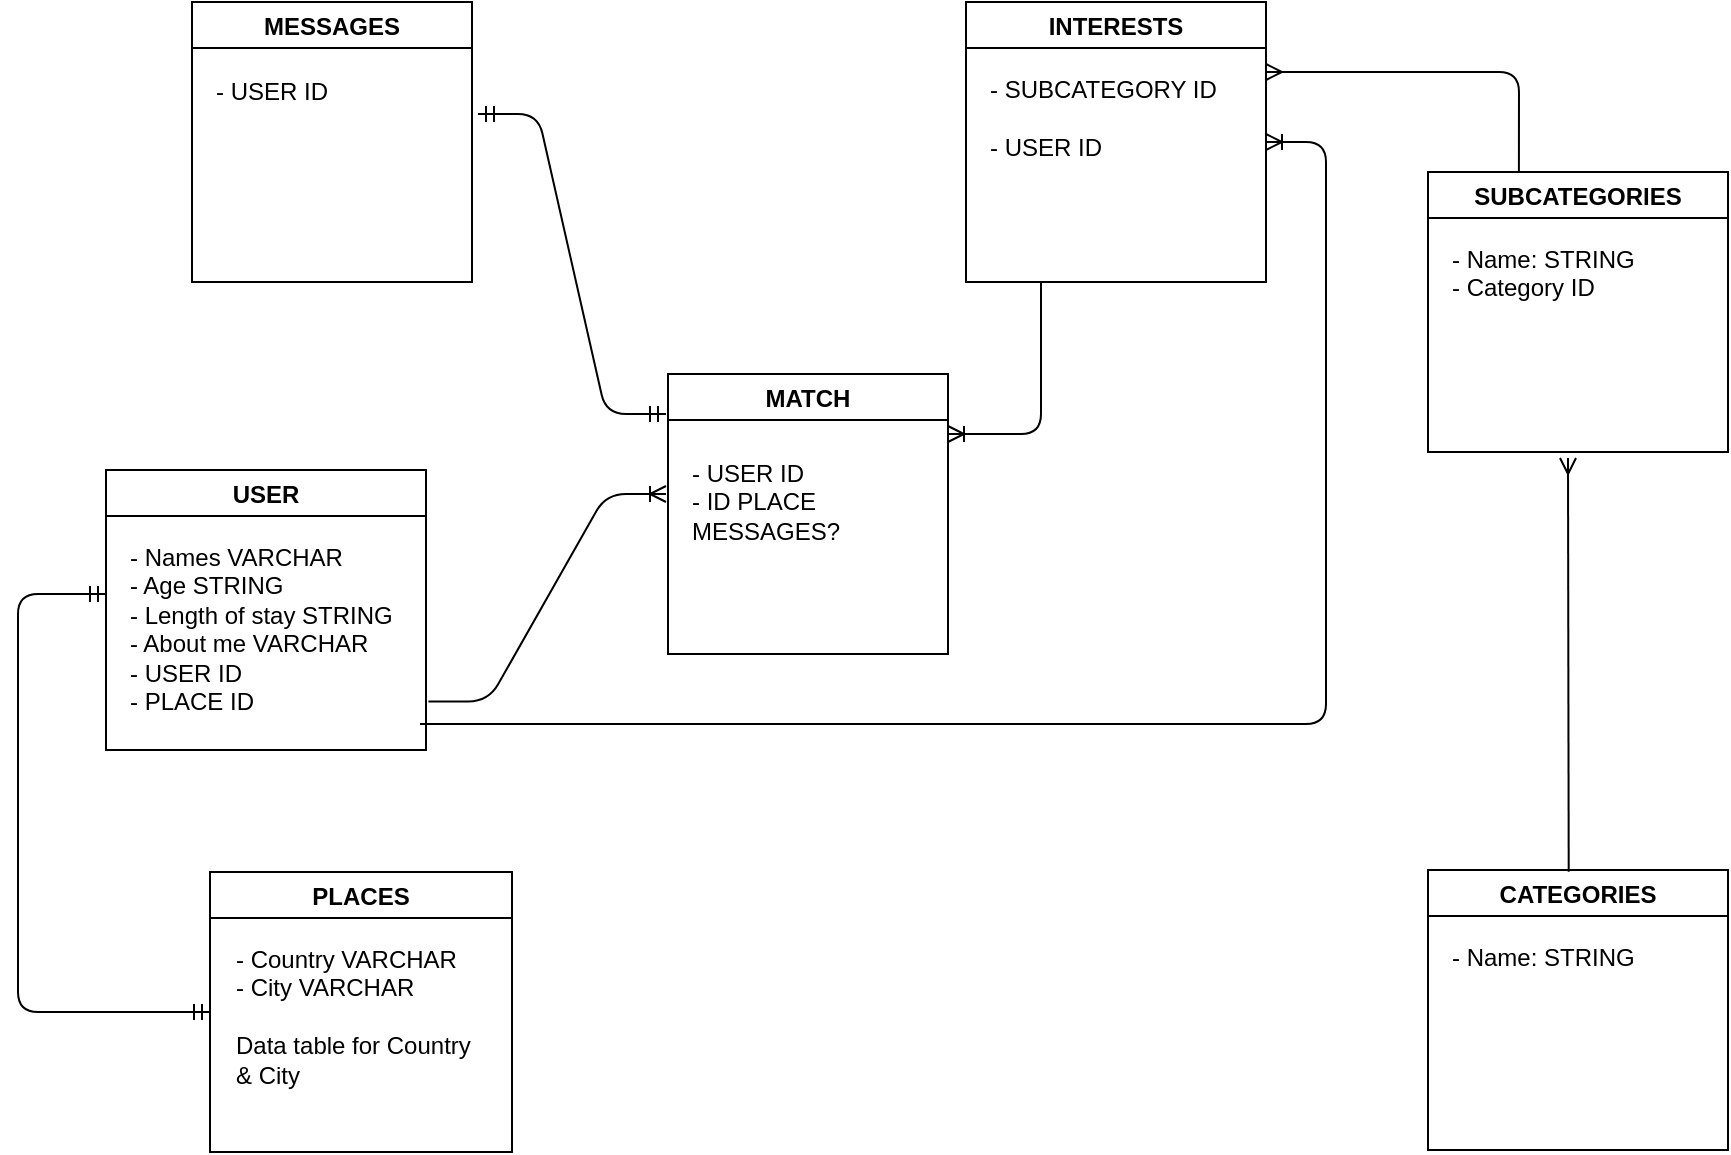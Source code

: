 <mxfile version="10.6.0" type="github"><diagram id="NIRdtrlHjTVu_eTiRJoF" name="Page-1"><mxGraphModel dx="892" dy="587" grid="1" gridSize="10" guides="1" tooltips="1" connect="1" arrows="1" fold="1" page="1" pageScale="1" pageWidth="1100" pageHeight="850" math="0" shadow="0"><root><mxCell id="0"/><mxCell id="1" parent="0"/><mxCell id="9aJEOdmIJNt27stZ6tLL-5" value="USER" style="swimlane;startSize=23;" parent="1" vertex="1"><mxGeometry x="154" y="276" width="160" height="140" as="geometry"/></mxCell><mxCell id="ho2pKkYcycUXkszman3L-1" value="- Names VARCHAR&lt;br&gt;- Age STRING&lt;br&gt;- Length of stay STRING&lt;br&gt;- About me VARCHAR&lt;br&gt;- USER ID&lt;br&gt;- PLACE ID&lt;br&gt;" style="text;html=1;resizable=0;points=[];autosize=1;align=left;verticalAlign=top;spacingTop=-4;" parent="9aJEOdmIJNt27stZ6tLL-5" vertex="1"><mxGeometry x="10" y="34" width="150" height="90" as="geometry"/></mxCell><mxCell id="9aJEOdmIJNt27stZ6tLL-6" value="PLACES" style="swimlane;" parent="1" vertex="1"><mxGeometry x="206" y="477" width="151" height="140" as="geometry"/></mxCell><mxCell id="ho2pKkYcycUXkszman3L-2" value="- Country VARCHAR&lt;br&gt;- City VARCHAR&lt;br&gt;&lt;br&gt;Data table for Country&amp;nbsp;&lt;br&gt;&amp;amp; City&lt;br&gt;" style="text;html=1;resizable=0;points=[];autosize=1;align=left;verticalAlign=top;spacingTop=-4;" parent="9aJEOdmIJNt27stZ6tLL-6" vertex="1"><mxGeometry x="11" y="34" width="140" height="70" as="geometry"/></mxCell><mxCell id="9aJEOdmIJNt27stZ6tLL-7" value="INTERESTS" style="swimlane;" parent="1" vertex="1"><mxGeometry x="584" y="42" width="150" height="140" as="geometry"/></mxCell><mxCell id="ho2pKkYcycUXkszman3L-3" value="- SUBCATEGORY ID&lt;br&gt;&lt;br&gt;- USER ID&lt;br&gt;" style="text;html=1;resizable=0;points=[];autosize=1;align=left;verticalAlign=top;spacingTop=-4;" parent="9aJEOdmIJNt27stZ6tLL-7" vertex="1"><mxGeometry x="10" y="34" width="130" height="40" as="geometry"/></mxCell><mxCell id="9aJEOdmIJNt27stZ6tLL-8" value="MATCH" style="swimlane;" parent="1" vertex="1"><mxGeometry x="435" y="228" width="140" height="140" as="geometry"/></mxCell><mxCell id="ho2pKkYcycUXkszman3L-7" value="- USER ID&lt;br&gt;- ID PLACE&lt;br&gt;MESSAGES?&lt;br&gt;" style="text;html=1;resizable=0;points=[];autosize=1;align=left;verticalAlign=top;spacingTop=-4;" parent="9aJEOdmIJNt27stZ6tLL-8" vertex="1"><mxGeometry x="10" y="40" width="90" height="40" as="geometry"/></mxCell><mxCell id="ho2pKkYcycUXkszman3L-8" value="" style="edgeStyle=entityRelationEdgeStyle;fontSize=12;html=1;endArrow=ERoneToMany;exitX=1.008;exitY=0.908;exitDx=0;exitDy=0;exitPerimeter=0;" parent="1" source="ho2pKkYcycUXkszman3L-1" edge="1"><mxGeometry width="100" height="100" relative="1" as="geometry"><mxPoint x="294" y="448" as="sourcePoint"/><mxPoint x="434" y="288" as="targetPoint"/></mxGeometry></mxCell><mxCell id="ho2pKkYcycUXkszman3L-10" value="" style="fontSize=12;html=1;endArrow=ERoneToMany;edgeStyle=elbowEdgeStyle;elbow=vertical;exitX=0.25;exitY=1;exitDx=0;exitDy=0;" parent="1" source="9aJEOdmIJNt27stZ6tLL-7" edge="1"><mxGeometry width="100" height="100" relative="1" as="geometry"><mxPoint x="735" y="178" as="sourcePoint"/><mxPoint x="575" y="258" as="targetPoint"/><Array as="points"><mxPoint x="624" y="258"/></Array></mxGeometry></mxCell><mxCell id="ho2pKkYcycUXkszman3L-11" value="" style="edgeStyle=elbowEdgeStyle;fontSize=12;html=1;endArrow=ERoneToMany;targetPerimeterSpacing=1;entryX=1;entryY=0.5;entryDx=0;entryDy=0;" parent="1" target="9aJEOdmIJNt27stZ6tLL-7" edge="1"><mxGeometry width="100" height="100" relative="1" as="geometry"><mxPoint x="311" y="403" as="sourcePoint"/><mxPoint x="714" y="53" as="targetPoint"/><Array as="points"><mxPoint x="764" y="218"/></Array></mxGeometry></mxCell><mxCell id="ho2pKkYcycUXkszman3L-12" value="" style="edgeStyle=elbowEdgeStyle;fontSize=12;html=1;endArrow=ERmandOne;startArrow=ERmandOne;entryX=0;entryY=0.5;entryDx=0;entryDy=0;" parent="1" target="9aJEOdmIJNt27stZ6tLL-6" edge="1"><mxGeometry width="100" height="100" relative="1" as="geometry"><mxPoint x="154" y="338" as="sourcePoint"/><mxPoint x="154" y="188" as="targetPoint"/><Array as="points"><mxPoint x="110" y="440"/></Array></mxGeometry></mxCell><mxCell id="ho2pKkYcycUXkszman3L-16" value="MESSAGES" style="swimlane;startSize=23;" parent="1" vertex="1"><mxGeometry x="197" y="42" width="140" height="140" as="geometry"/></mxCell><mxCell id="6pSADv2t3jy_ItsMGe2j-1" value="- USER ID&lt;br&gt;&lt;br&gt;" style="text;html=1;resizable=0;points=[];autosize=1;align=left;verticalAlign=top;spacingTop=-4;" parent="ho2pKkYcycUXkszman3L-16" vertex="1"><mxGeometry x="10" y="35" width="70" height="30" as="geometry"/></mxCell><mxCell id="6pSADv2t3jy_ItsMGe2j-3" value="" style="edgeStyle=entityRelationEdgeStyle;fontSize=12;html=1;endArrow=ERmandOne;startArrow=ERmandOne;" parent="1" edge="1"><mxGeometry width="100" height="100" relative="1" as="geometry"><mxPoint x="340" y="98" as="sourcePoint"/><mxPoint x="434" y="248" as="targetPoint"/></mxGeometry></mxCell><mxCell id="9VpdgF3XiytkTUokZZO5-3" value="CATEGORIES" style="swimlane;" parent="1" vertex="1"><mxGeometry x="815" y="476" width="150" height="140" as="geometry"/></mxCell><mxCell id="9VpdgF3XiytkTUokZZO5-4" value="- Name: STRING" style="text;html=1;resizable=0;points=[];autosize=1;align=left;verticalAlign=top;spacingTop=-4;" parent="9VpdgF3XiytkTUokZZO5-3" vertex="1"><mxGeometry x="10" y="34" width="110" height="20" as="geometry"/></mxCell><mxCell id="9VpdgF3XiytkTUokZZO5-5" value="SUBCATEGORIES" style="swimlane;" parent="1" vertex="1"><mxGeometry x="815" y="127" width="150" height="140" as="geometry"/></mxCell><mxCell id="9VpdgF3XiytkTUokZZO5-6" value="- Name: STRING&lt;br&gt;- Category ID&lt;br&gt;" style="text;html=1;resizable=0;points=[];autosize=1;align=left;verticalAlign=top;spacingTop=-4;" parent="9VpdgF3XiytkTUokZZO5-5" vertex="1"><mxGeometry x="10" y="34" width="110" height="30" as="geometry"/></mxCell><mxCell id="9VpdgF3XiytkTUokZZO5-8" value="" style="edgeStyle=orthogonalEdgeStyle;fontSize=12;html=1;endArrow=ERmany;entryX=1;entryY=0.25;entryDx=0;entryDy=0;exitX=0.303;exitY=-0.004;exitDx=0;exitDy=0;exitPerimeter=0;" parent="1" source="9VpdgF3XiytkTUokZZO5-5" target="9aJEOdmIJNt27stZ6tLL-7" edge="1"><mxGeometry width="100" height="100" relative="1" as="geometry"><mxPoint x="860" y="112" as="sourcePoint"/><mxPoint x="730" y="70" as="targetPoint"/><Array as="points"><mxPoint x="860" y="77"/></Array></mxGeometry></mxCell><mxCell id="9VpdgF3XiytkTUokZZO5-9" value="" style="fontSize=12;html=1;endArrow=ERmany;exitX=0.469;exitY=0.006;exitDx=0;exitDy=0;exitPerimeter=0;" parent="1" source="9VpdgF3XiytkTUokZZO5-3" edge="1"><mxGeometry width="100" height="100" relative="1" as="geometry"><mxPoint x="850" y="440" as="sourcePoint"/><mxPoint x="885" y="270" as="targetPoint"/></mxGeometry></mxCell></root></mxGraphModel></diagram></mxfile>